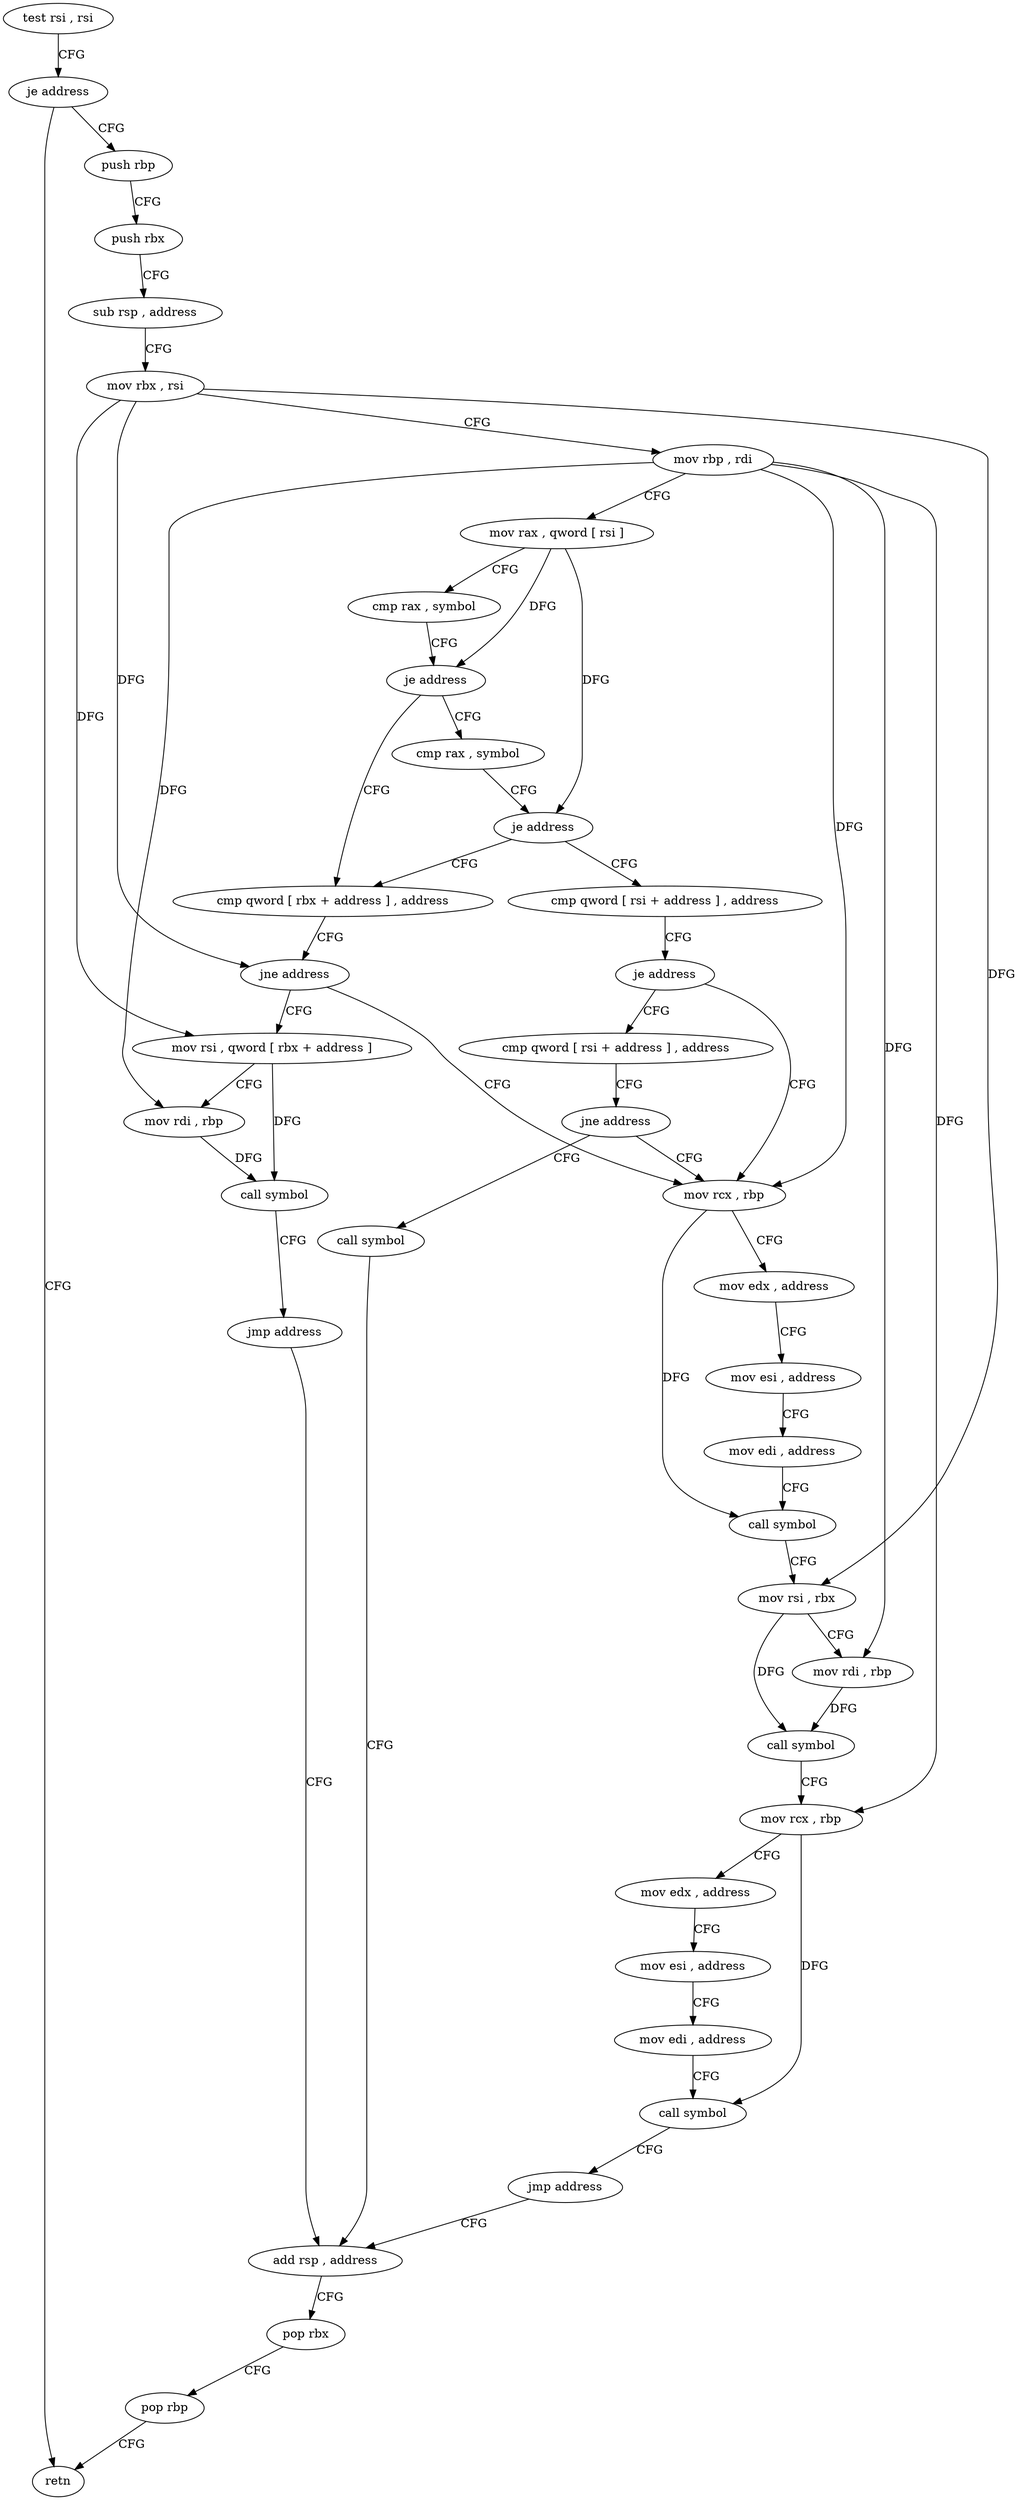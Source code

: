 digraph "func" {
"4217176" [label = "test rsi , rsi" ]
"4217179" [label = "je address" ]
"4217333" [label = "retn" ]
"4217185" [label = "push rbp" ]
"4217186" [label = "push rbx" ]
"4217187" [label = "sub rsp , address" ]
"4217191" [label = "mov rbx , rsi" ]
"4217194" [label = "mov rbp , rdi" ]
"4217197" [label = "mov rax , qword [ rsi ]" ]
"4217200" [label = "cmp rax , symbol" ]
"4217206" [label = "je address" ]
"4217285" [label = "cmp qword [ rbx + address ] , address" ]
"4217208" [label = "cmp rax , symbol" ]
"4217293" [label = "jne address" ]
"4217226" [label = "mov rcx , rbp" ]
"4217295" [label = "mov rsi , qword [ rbx + address ]" ]
"4217214" [label = "je address" ]
"4217216" [label = "cmp qword [ rsi + address ] , address" ]
"4217229" [label = "mov edx , address" ]
"4217234" [label = "mov esi , address" ]
"4217239" [label = "mov edi , address" ]
"4217244" [label = "call symbol" ]
"4217249" [label = "mov rsi , rbx" ]
"4217252" [label = "mov rdi , rbp" ]
"4217255" [label = "call symbol" ]
"4217260" [label = "mov rcx , rbp" ]
"4217263" [label = "mov edx , address" ]
"4217268" [label = "mov esi , address" ]
"4217273" [label = "mov edi , address" ]
"4217278" [label = "call symbol" ]
"4217283" [label = "jmp address" ]
"4217327" [label = "add rsp , address" ]
"4217302" [label = "mov rdi , rbp" ]
"4217305" [label = "call symbol" ]
"4217310" [label = "jmp address" ]
"4217224" [label = "je address" ]
"4217312" [label = "cmp qword [ rsi + address ] , address" ]
"4217331" [label = "pop rbx" ]
"4217332" [label = "pop rbp" ]
"4217320" [label = "jne address" ]
"4217322" [label = "call symbol" ]
"4217176" -> "4217179" [ label = "CFG" ]
"4217179" -> "4217333" [ label = "CFG" ]
"4217179" -> "4217185" [ label = "CFG" ]
"4217185" -> "4217186" [ label = "CFG" ]
"4217186" -> "4217187" [ label = "CFG" ]
"4217187" -> "4217191" [ label = "CFG" ]
"4217191" -> "4217194" [ label = "CFG" ]
"4217191" -> "4217293" [ label = "DFG" ]
"4217191" -> "4217249" [ label = "DFG" ]
"4217191" -> "4217295" [ label = "DFG" ]
"4217194" -> "4217197" [ label = "CFG" ]
"4217194" -> "4217226" [ label = "DFG" ]
"4217194" -> "4217252" [ label = "DFG" ]
"4217194" -> "4217260" [ label = "DFG" ]
"4217194" -> "4217302" [ label = "DFG" ]
"4217197" -> "4217200" [ label = "CFG" ]
"4217197" -> "4217206" [ label = "DFG" ]
"4217197" -> "4217214" [ label = "DFG" ]
"4217200" -> "4217206" [ label = "CFG" ]
"4217206" -> "4217285" [ label = "CFG" ]
"4217206" -> "4217208" [ label = "CFG" ]
"4217285" -> "4217293" [ label = "CFG" ]
"4217208" -> "4217214" [ label = "CFG" ]
"4217293" -> "4217226" [ label = "CFG" ]
"4217293" -> "4217295" [ label = "CFG" ]
"4217226" -> "4217229" [ label = "CFG" ]
"4217226" -> "4217244" [ label = "DFG" ]
"4217295" -> "4217302" [ label = "CFG" ]
"4217295" -> "4217305" [ label = "DFG" ]
"4217214" -> "4217285" [ label = "CFG" ]
"4217214" -> "4217216" [ label = "CFG" ]
"4217216" -> "4217224" [ label = "CFG" ]
"4217229" -> "4217234" [ label = "CFG" ]
"4217234" -> "4217239" [ label = "CFG" ]
"4217239" -> "4217244" [ label = "CFG" ]
"4217244" -> "4217249" [ label = "CFG" ]
"4217249" -> "4217252" [ label = "CFG" ]
"4217249" -> "4217255" [ label = "DFG" ]
"4217252" -> "4217255" [ label = "DFG" ]
"4217255" -> "4217260" [ label = "CFG" ]
"4217260" -> "4217263" [ label = "CFG" ]
"4217260" -> "4217278" [ label = "DFG" ]
"4217263" -> "4217268" [ label = "CFG" ]
"4217268" -> "4217273" [ label = "CFG" ]
"4217273" -> "4217278" [ label = "CFG" ]
"4217278" -> "4217283" [ label = "CFG" ]
"4217283" -> "4217327" [ label = "CFG" ]
"4217327" -> "4217331" [ label = "CFG" ]
"4217302" -> "4217305" [ label = "DFG" ]
"4217305" -> "4217310" [ label = "CFG" ]
"4217310" -> "4217327" [ label = "CFG" ]
"4217224" -> "4217312" [ label = "CFG" ]
"4217224" -> "4217226" [ label = "CFG" ]
"4217312" -> "4217320" [ label = "CFG" ]
"4217331" -> "4217332" [ label = "CFG" ]
"4217332" -> "4217333" [ label = "CFG" ]
"4217320" -> "4217226" [ label = "CFG" ]
"4217320" -> "4217322" [ label = "CFG" ]
"4217322" -> "4217327" [ label = "CFG" ]
}
